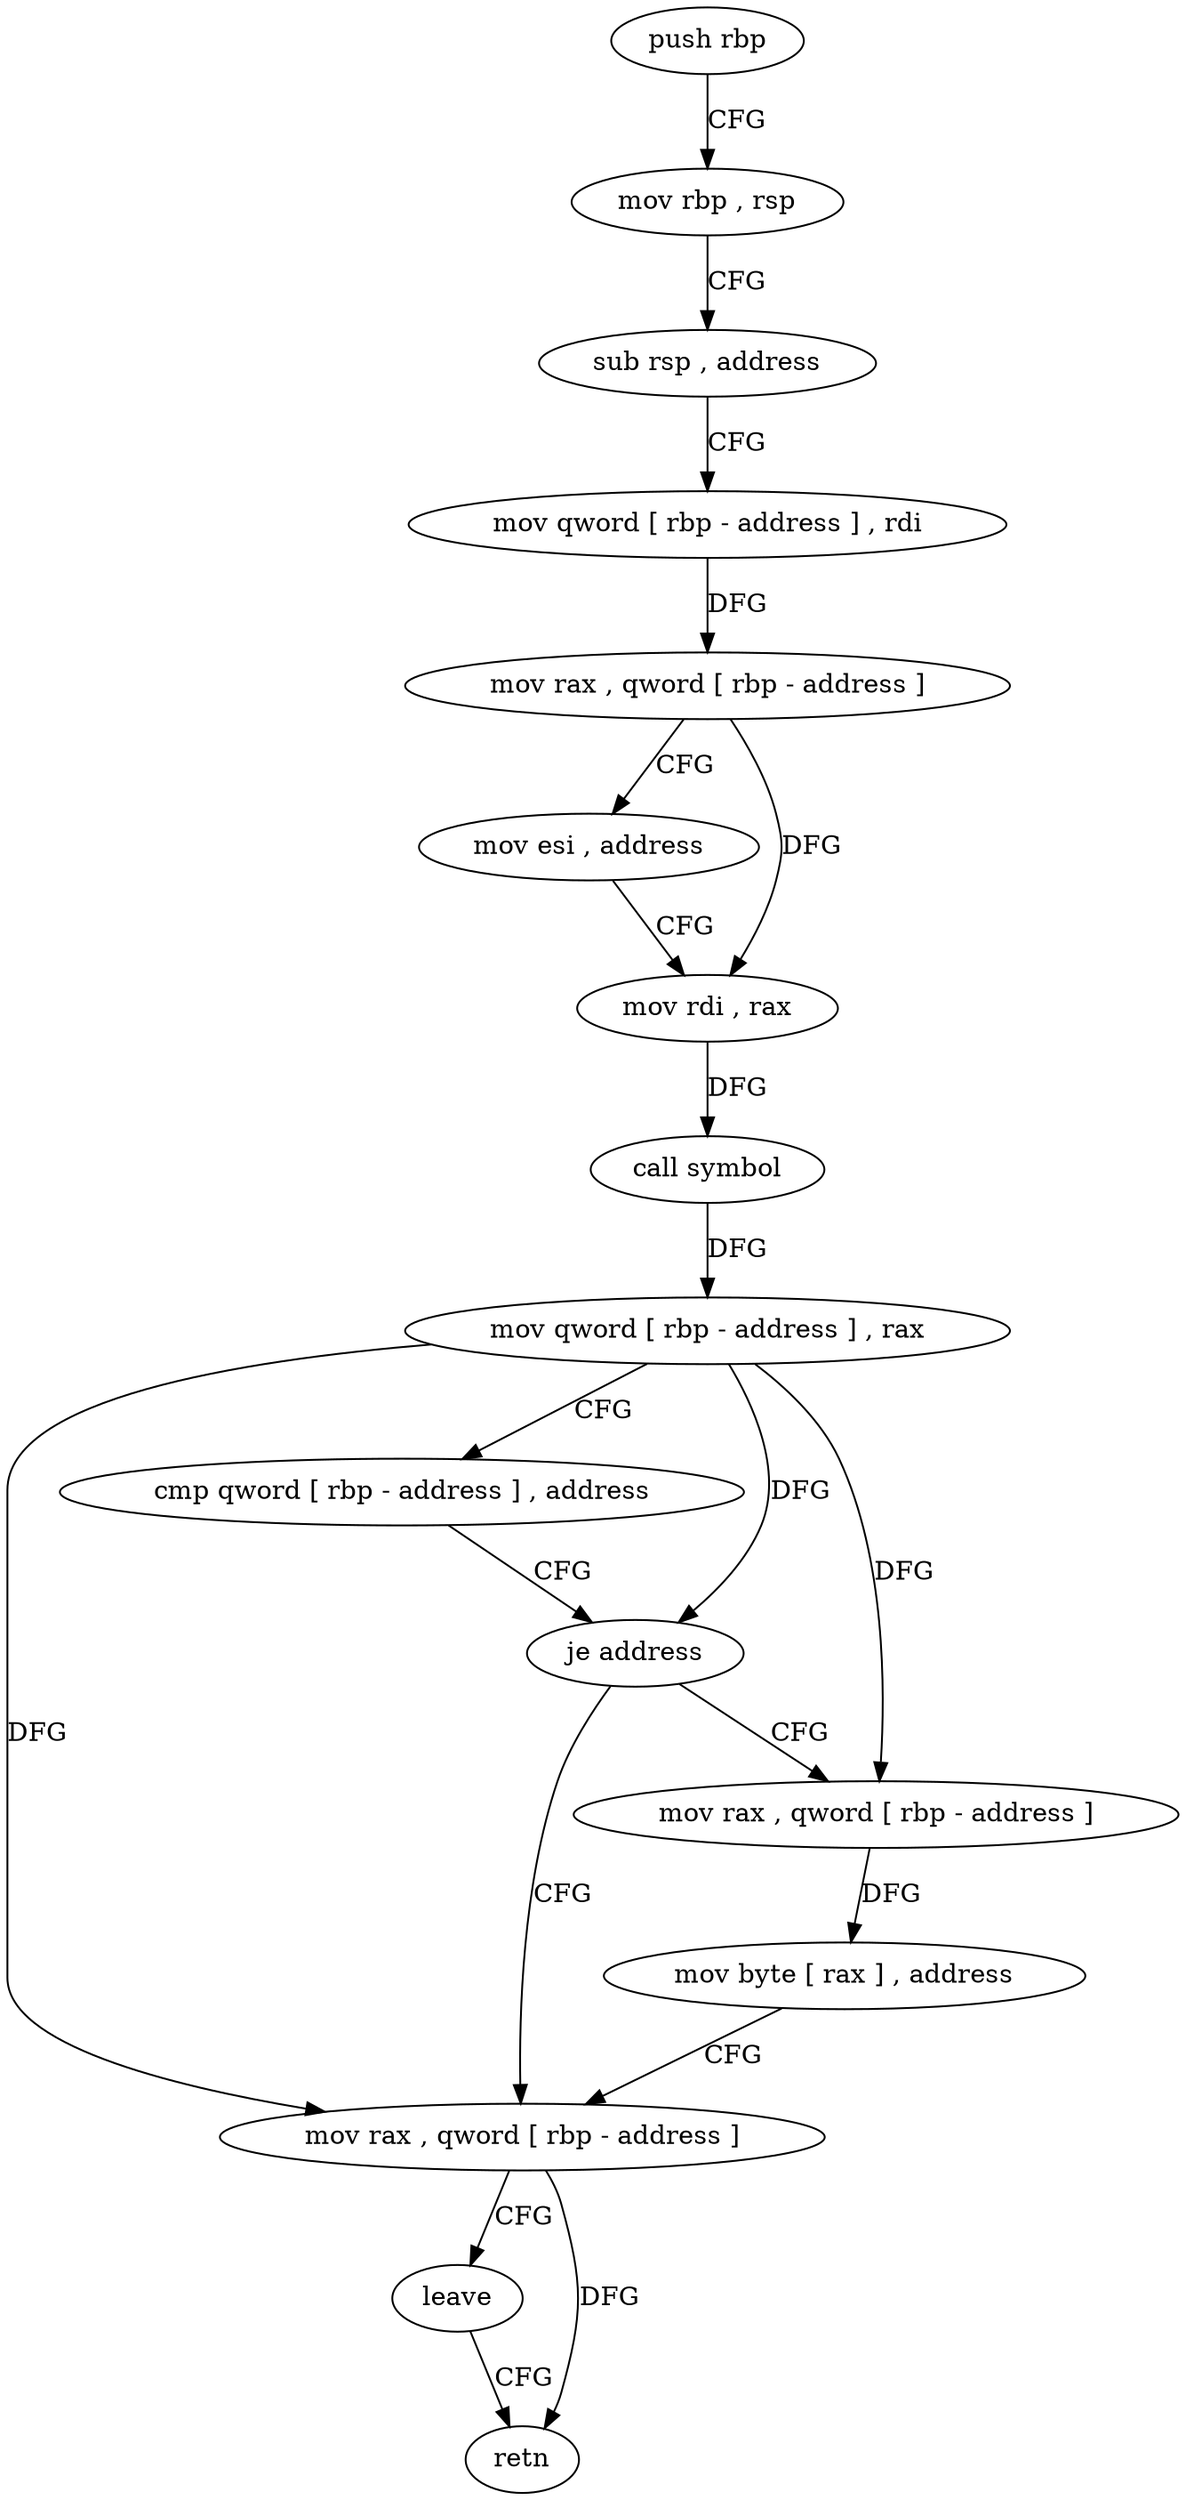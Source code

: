 digraph "func" {
"4322612" [label = "push rbp" ]
"4322613" [label = "mov rbp , rsp" ]
"4322616" [label = "sub rsp , address" ]
"4322620" [label = "mov qword [ rbp - address ] , rdi" ]
"4322624" [label = "mov rax , qword [ rbp - address ]" ]
"4322628" [label = "mov esi , address" ]
"4322633" [label = "mov rdi , rax" ]
"4322636" [label = "call symbol" ]
"4322641" [label = "mov qword [ rbp - address ] , rax" ]
"4322645" [label = "cmp qword [ rbp - address ] , address" ]
"4322650" [label = "je address" ]
"4322659" [label = "mov rax , qword [ rbp - address ]" ]
"4322652" [label = "mov rax , qword [ rbp - address ]" ]
"4322663" [label = "leave" ]
"4322664" [label = "retn" ]
"4322656" [label = "mov byte [ rax ] , address" ]
"4322612" -> "4322613" [ label = "CFG" ]
"4322613" -> "4322616" [ label = "CFG" ]
"4322616" -> "4322620" [ label = "CFG" ]
"4322620" -> "4322624" [ label = "DFG" ]
"4322624" -> "4322628" [ label = "CFG" ]
"4322624" -> "4322633" [ label = "DFG" ]
"4322628" -> "4322633" [ label = "CFG" ]
"4322633" -> "4322636" [ label = "DFG" ]
"4322636" -> "4322641" [ label = "DFG" ]
"4322641" -> "4322645" [ label = "CFG" ]
"4322641" -> "4322650" [ label = "DFG" ]
"4322641" -> "4322659" [ label = "DFG" ]
"4322641" -> "4322652" [ label = "DFG" ]
"4322645" -> "4322650" [ label = "CFG" ]
"4322650" -> "4322659" [ label = "CFG" ]
"4322650" -> "4322652" [ label = "CFG" ]
"4322659" -> "4322663" [ label = "CFG" ]
"4322659" -> "4322664" [ label = "DFG" ]
"4322652" -> "4322656" [ label = "DFG" ]
"4322663" -> "4322664" [ label = "CFG" ]
"4322656" -> "4322659" [ label = "CFG" ]
}
